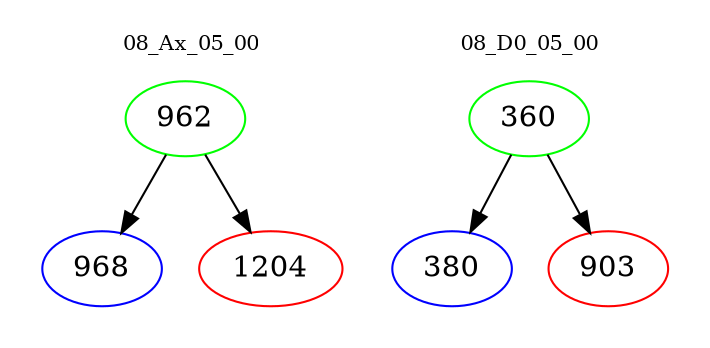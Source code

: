 digraph{
subgraph cluster_0 {
color = white
label = "08_Ax_05_00";
fontsize=10;
T0_962 [label="962", color="green"]
T0_962 -> T0_968 [color="black"]
T0_968 [label="968", color="blue"]
T0_962 -> T0_1204 [color="black"]
T0_1204 [label="1204", color="red"]
}
subgraph cluster_1 {
color = white
label = "08_D0_05_00";
fontsize=10;
T1_360 [label="360", color="green"]
T1_360 -> T1_380 [color="black"]
T1_380 [label="380", color="blue"]
T1_360 -> T1_903 [color="black"]
T1_903 [label="903", color="red"]
}
}
